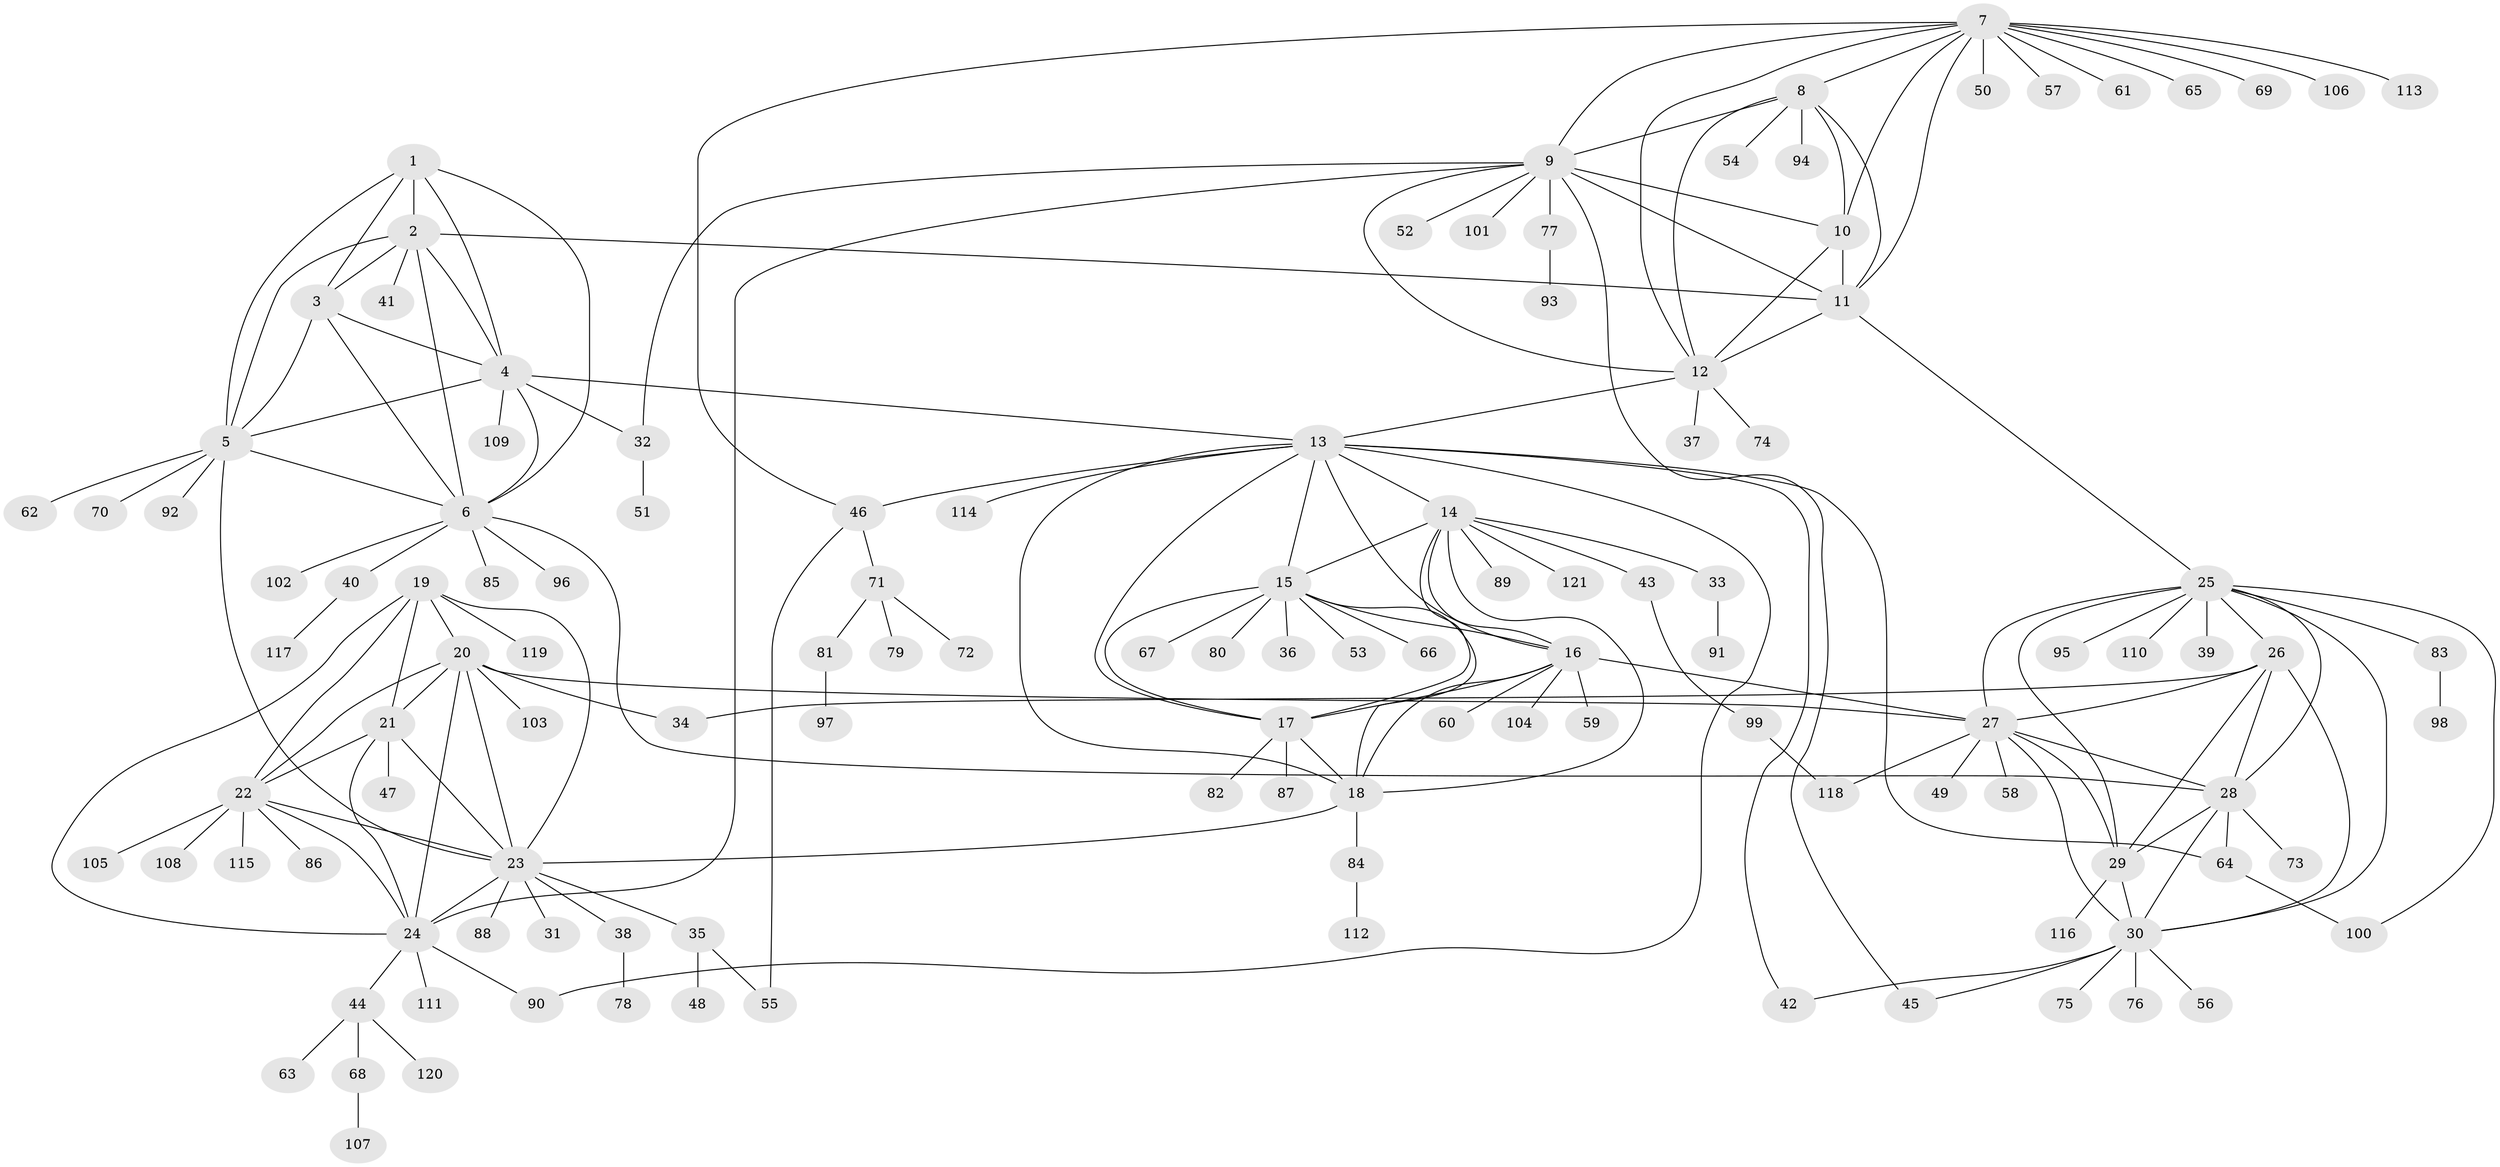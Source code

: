 // coarse degree distribution, {6: 0.06741573033707865, 10: 0.0449438202247191, 3: 0.033707865168539325, 12: 0.02247191011235955, 5: 0.033707865168539325, 7: 0.056179775280898875, 11: 0.033707865168539325, 8: 0.02247191011235955, 9: 0.011235955056179775, 1: 0.5955056179775281, 2: 0.06741573033707865, 4: 0.011235955056179775}
// Generated by graph-tools (version 1.1) at 2025/24/03/03/25 07:24:12]
// undirected, 121 vertices, 186 edges
graph export_dot {
graph [start="1"]
  node [color=gray90,style=filled];
  1;
  2;
  3;
  4;
  5;
  6;
  7;
  8;
  9;
  10;
  11;
  12;
  13;
  14;
  15;
  16;
  17;
  18;
  19;
  20;
  21;
  22;
  23;
  24;
  25;
  26;
  27;
  28;
  29;
  30;
  31;
  32;
  33;
  34;
  35;
  36;
  37;
  38;
  39;
  40;
  41;
  42;
  43;
  44;
  45;
  46;
  47;
  48;
  49;
  50;
  51;
  52;
  53;
  54;
  55;
  56;
  57;
  58;
  59;
  60;
  61;
  62;
  63;
  64;
  65;
  66;
  67;
  68;
  69;
  70;
  71;
  72;
  73;
  74;
  75;
  76;
  77;
  78;
  79;
  80;
  81;
  82;
  83;
  84;
  85;
  86;
  87;
  88;
  89;
  90;
  91;
  92;
  93;
  94;
  95;
  96;
  97;
  98;
  99;
  100;
  101;
  102;
  103;
  104;
  105;
  106;
  107;
  108;
  109;
  110;
  111;
  112;
  113;
  114;
  115;
  116;
  117;
  118;
  119;
  120;
  121;
  1 -- 2;
  1 -- 3;
  1 -- 4;
  1 -- 5;
  1 -- 6;
  2 -- 3;
  2 -- 4;
  2 -- 5;
  2 -- 6;
  2 -- 11;
  2 -- 41;
  3 -- 4;
  3 -- 5;
  3 -- 6;
  4 -- 5;
  4 -- 6;
  4 -- 13;
  4 -- 32;
  4 -- 109;
  5 -- 6;
  5 -- 23;
  5 -- 62;
  5 -- 70;
  5 -- 92;
  6 -- 28;
  6 -- 40;
  6 -- 85;
  6 -- 96;
  6 -- 102;
  7 -- 8;
  7 -- 9;
  7 -- 10;
  7 -- 11;
  7 -- 12;
  7 -- 46;
  7 -- 50;
  7 -- 57;
  7 -- 61;
  7 -- 65;
  7 -- 69;
  7 -- 106;
  7 -- 113;
  8 -- 9;
  8 -- 10;
  8 -- 11;
  8 -- 12;
  8 -- 54;
  8 -- 94;
  9 -- 10;
  9 -- 11;
  9 -- 12;
  9 -- 24;
  9 -- 32;
  9 -- 45;
  9 -- 52;
  9 -- 77;
  9 -- 101;
  10 -- 11;
  10 -- 12;
  11 -- 12;
  11 -- 25;
  12 -- 13;
  12 -- 37;
  12 -- 74;
  13 -- 14;
  13 -- 15;
  13 -- 16;
  13 -- 17;
  13 -- 18;
  13 -- 42;
  13 -- 46;
  13 -- 64;
  13 -- 90;
  13 -- 114;
  14 -- 15;
  14 -- 16;
  14 -- 17;
  14 -- 18;
  14 -- 33;
  14 -- 43;
  14 -- 89;
  14 -- 121;
  15 -- 16;
  15 -- 17;
  15 -- 18;
  15 -- 36;
  15 -- 53;
  15 -- 66;
  15 -- 67;
  15 -- 80;
  16 -- 17;
  16 -- 18;
  16 -- 27;
  16 -- 59;
  16 -- 60;
  16 -- 104;
  17 -- 18;
  17 -- 82;
  17 -- 87;
  18 -- 23;
  18 -- 84;
  19 -- 20;
  19 -- 21;
  19 -- 22;
  19 -- 23;
  19 -- 24;
  19 -- 119;
  20 -- 21;
  20 -- 22;
  20 -- 23;
  20 -- 24;
  20 -- 27;
  20 -- 34;
  20 -- 103;
  21 -- 22;
  21 -- 23;
  21 -- 24;
  21 -- 47;
  22 -- 23;
  22 -- 24;
  22 -- 86;
  22 -- 105;
  22 -- 108;
  22 -- 115;
  23 -- 24;
  23 -- 31;
  23 -- 35;
  23 -- 38;
  23 -- 88;
  24 -- 44;
  24 -- 90;
  24 -- 111;
  25 -- 26;
  25 -- 27;
  25 -- 28;
  25 -- 29;
  25 -- 30;
  25 -- 39;
  25 -- 83;
  25 -- 95;
  25 -- 100;
  25 -- 110;
  26 -- 27;
  26 -- 28;
  26 -- 29;
  26 -- 30;
  26 -- 34;
  27 -- 28;
  27 -- 29;
  27 -- 30;
  27 -- 49;
  27 -- 58;
  27 -- 118;
  28 -- 29;
  28 -- 30;
  28 -- 64;
  28 -- 73;
  29 -- 30;
  29 -- 116;
  30 -- 42;
  30 -- 45;
  30 -- 56;
  30 -- 75;
  30 -- 76;
  32 -- 51;
  33 -- 91;
  35 -- 48;
  35 -- 55;
  38 -- 78;
  40 -- 117;
  43 -- 99;
  44 -- 63;
  44 -- 68;
  44 -- 120;
  46 -- 55;
  46 -- 71;
  64 -- 100;
  68 -- 107;
  71 -- 72;
  71 -- 79;
  71 -- 81;
  77 -- 93;
  81 -- 97;
  83 -- 98;
  84 -- 112;
  99 -- 118;
}
